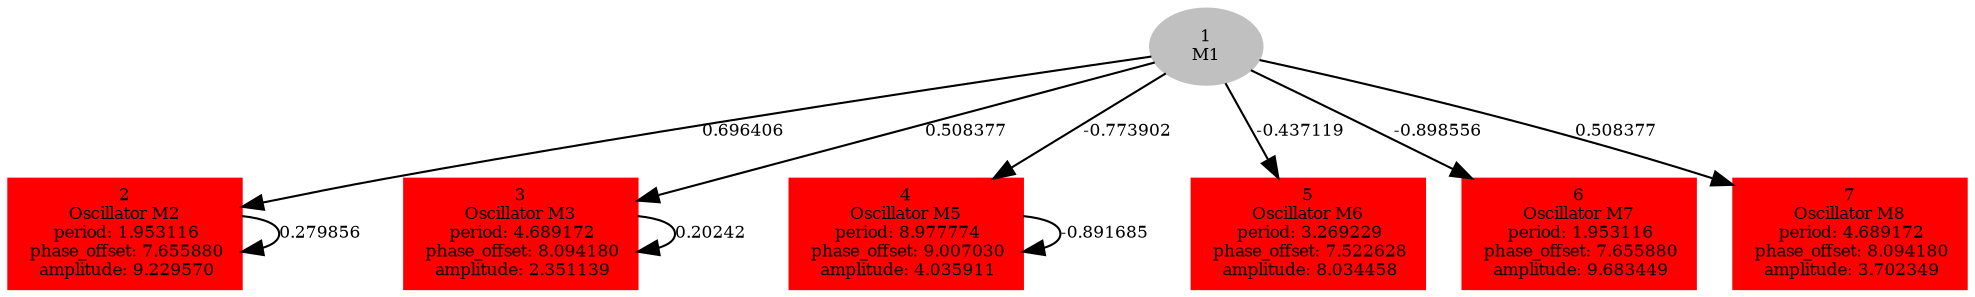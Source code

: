  digraph g{ forcelabels=true;
1[label=<1<BR/>M1>,color="grey",style=filled,fontsize=8];
2 [label=<2<BR />Oscillator M2<BR /> period: 1.953116<BR /> phase_offset: 7.655880<BR /> amplitude: 9.229570>, shape=box,color=red,style=filled,fontsize=8];3 [label=<3<BR />Oscillator M3<BR /> period: 4.689172<BR /> phase_offset: 8.094180<BR /> amplitude: 2.351139>, shape=box,color=red,style=filled,fontsize=8];4 [label=<4<BR />Oscillator M5<BR /> period: 8.977774<BR /> phase_offset: 9.007030<BR /> amplitude: 4.035911>, shape=box,color=red,style=filled,fontsize=8];5 [label=<5<BR />Oscillator M6<BR /> period: 3.269229<BR /> phase_offset: 7.522628<BR /> amplitude: 8.034458>, shape=box,color=red,style=filled,fontsize=8];6 [label=<6<BR />Oscillator M7<BR /> period: 1.953116<BR /> phase_offset: 7.655880<BR /> amplitude: 9.683449>, shape=box,color=red,style=filled,fontsize=8];7 [label=<7<BR />Oscillator M8<BR /> period: 4.689172<BR /> phase_offset: 8.094180<BR /> amplitude: 3.702349>, shape=box,color=red,style=filled,fontsize=8];1 -> 2[label="0.696406 ",fontsize="8"];
1 -> 3[label="0.508377 ",fontsize="8"];
1 -> 4[label="-0.773902 ",fontsize="8"];
1 -> 5[label="-0.437119 ",fontsize="8"];
1 -> 6[label="-0.898556 ",fontsize="8"];
1 -> 7[label="0.508377 ",fontsize="8"];
2 -> 2[label="0.279856 ",fontsize="8"];
3 -> 3[label="0.20242 ",fontsize="8"];
4 -> 4[label="-0.891685 ",fontsize="8"];
 }
